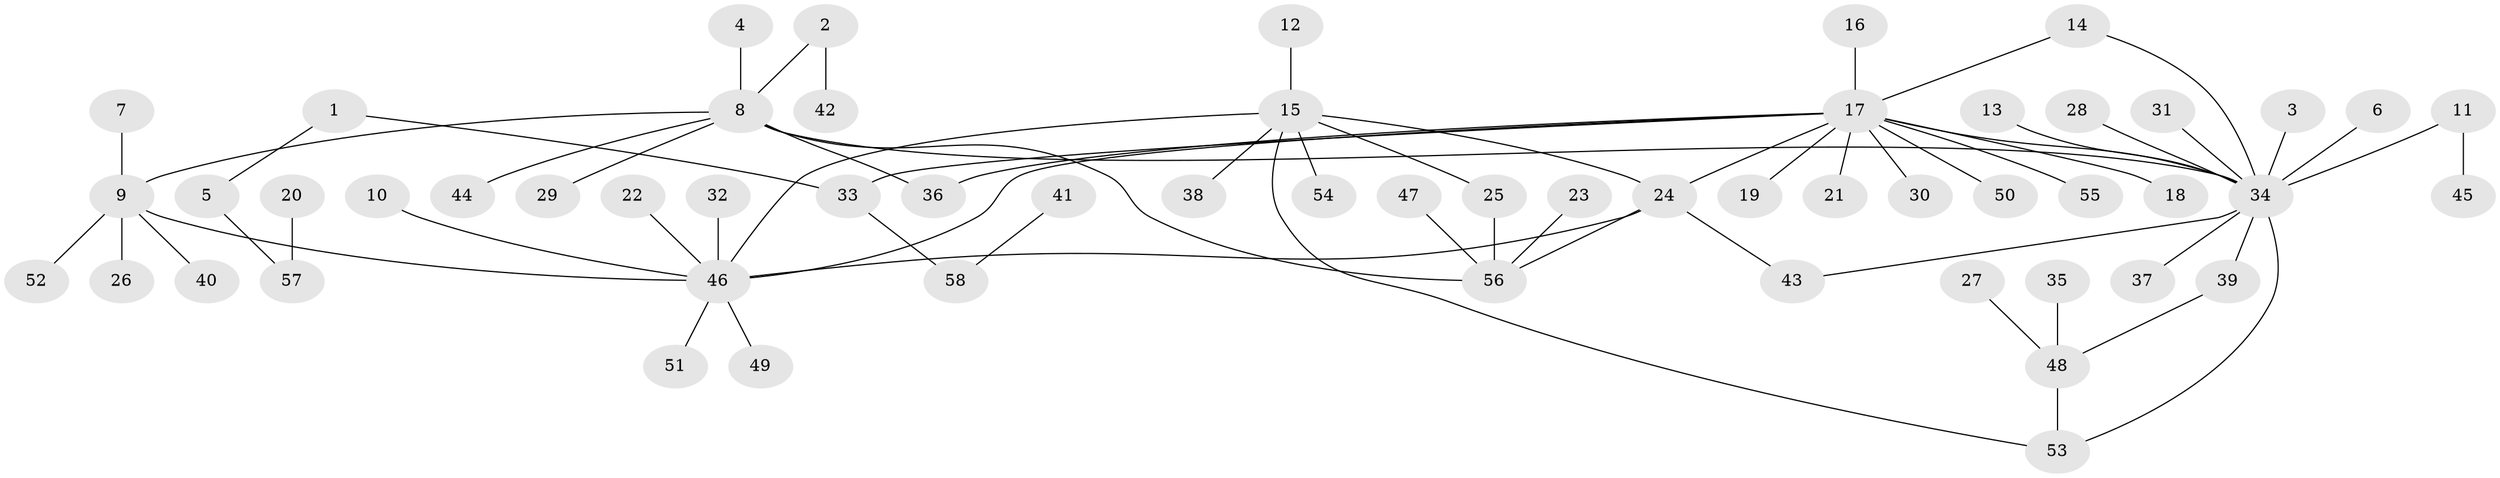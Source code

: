 // original degree distribution, {10: 0.008620689655172414, 15: 0.017241379310344827, 4: 0.034482758620689655, 1: 0.6120689655172413, 5: 0.008620689655172414, 11: 0.008620689655172414, 6: 0.02586206896551724, 3: 0.09482758620689655, 2: 0.1724137931034483, 7: 0.008620689655172414, 9: 0.008620689655172414}
// Generated by graph-tools (version 1.1) at 2025/01/03/09/25 03:01:50]
// undirected, 58 vertices, 67 edges
graph export_dot {
graph [start="1"]
  node [color=gray90,style=filled];
  1;
  2;
  3;
  4;
  5;
  6;
  7;
  8;
  9;
  10;
  11;
  12;
  13;
  14;
  15;
  16;
  17;
  18;
  19;
  20;
  21;
  22;
  23;
  24;
  25;
  26;
  27;
  28;
  29;
  30;
  31;
  32;
  33;
  34;
  35;
  36;
  37;
  38;
  39;
  40;
  41;
  42;
  43;
  44;
  45;
  46;
  47;
  48;
  49;
  50;
  51;
  52;
  53;
  54;
  55;
  56;
  57;
  58;
  1 -- 5 [weight=1.0];
  1 -- 33 [weight=1.0];
  2 -- 8 [weight=1.0];
  2 -- 42 [weight=1.0];
  3 -- 34 [weight=1.0];
  4 -- 8 [weight=1.0];
  5 -- 57 [weight=1.0];
  6 -- 34 [weight=1.0];
  7 -- 9 [weight=1.0];
  8 -- 9 [weight=1.0];
  8 -- 29 [weight=1.0];
  8 -- 34 [weight=1.0];
  8 -- 36 [weight=1.0];
  8 -- 44 [weight=1.0];
  8 -- 56 [weight=1.0];
  9 -- 26 [weight=1.0];
  9 -- 40 [weight=1.0];
  9 -- 46 [weight=1.0];
  9 -- 52 [weight=1.0];
  10 -- 46 [weight=1.0];
  11 -- 34 [weight=1.0];
  11 -- 45 [weight=1.0];
  12 -- 15 [weight=1.0];
  13 -- 34 [weight=1.0];
  14 -- 17 [weight=1.0];
  14 -- 34 [weight=1.0];
  15 -- 24 [weight=1.0];
  15 -- 25 [weight=1.0];
  15 -- 38 [weight=1.0];
  15 -- 46 [weight=1.0];
  15 -- 53 [weight=1.0];
  15 -- 54 [weight=1.0];
  16 -- 17 [weight=1.0];
  17 -- 18 [weight=1.0];
  17 -- 19 [weight=1.0];
  17 -- 21 [weight=1.0];
  17 -- 24 [weight=1.0];
  17 -- 30 [weight=1.0];
  17 -- 33 [weight=1.0];
  17 -- 34 [weight=1.0];
  17 -- 36 [weight=1.0];
  17 -- 46 [weight=1.0];
  17 -- 50 [weight=1.0];
  17 -- 55 [weight=1.0];
  20 -- 57 [weight=1.0];
  22 -- 46 [weight=1.0];
  23 -- 56 [weight=1.0];
  24 -- 43 [weight=1.0];
  24 -- 46 [weight=1.0];
  24 -- 56 [weight=1.0];
  25 -- 56 [weight=1.0];
  27 -- 48 [weight=1.0];
  28 -- 34 [weight=1.0];
  31 -- 34 [weight=1.0];
  32 -- 46 [weight=1.0];
  33 -- 58 [weight=1.0];
  34 -- 37 [weight=1.0];
  34 -- 39 [weight=1.0];
  34 -- 43 [weight=1.0];
  34 -- 53 [weight=1.0];
  35 -- 48 [weight=1.0];
  39 -- 48 [weight=1.0];
  41 -- 58 [weight=1.0];
  46 -- 49 [weight=1.0];
  46 -- 51 [weight=1.0];
  47 -- 56 [weight=1.0];
  48 -- 53 [weight=1.0];
}
